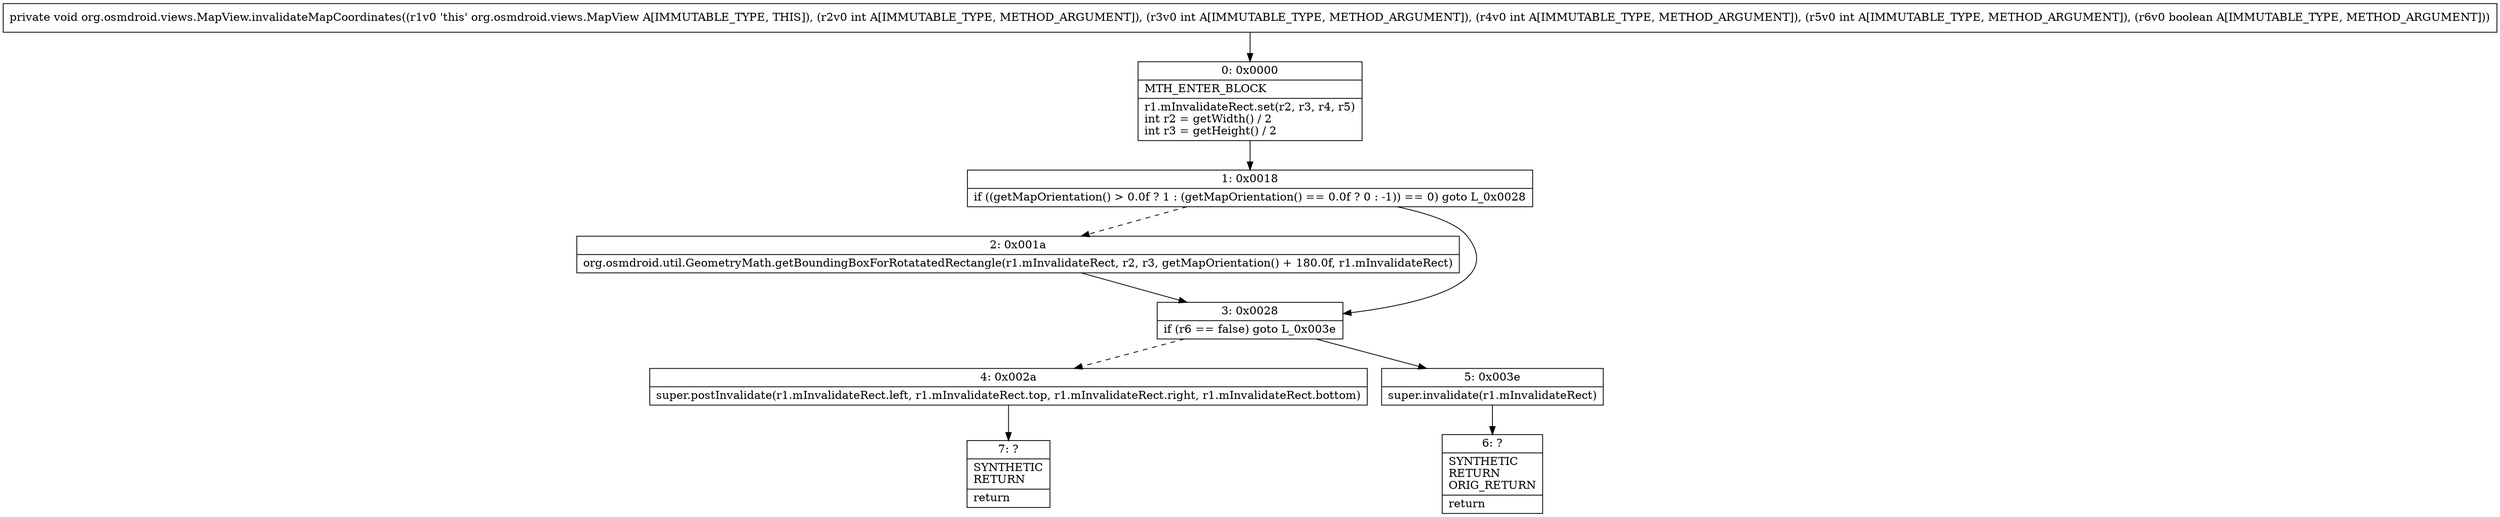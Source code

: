 digraph "CFG fororg.osmdroid.views.MapView.invalidateMapCoordinates(IIIIZ)V" {
Node_0 [shape=record,label="{0\:\ 0x0000|MTH_ENTER_BLOCK\l|r1.mInvalidateRect.set(r2, r3, r4, r5)\lint r2 = getWidth() \/ 2\lint r3 = getHeight() \/ 2\l}"];
Node_1 [shape=record,label="{1\:\ 0x0018|if ((getMapOrientation() \> 0.0f ? 1 : (getMapOrientation() == 0.0f ? 0 : \-1)) == 0) goto L_0x0028\l}"];
Node_2 [shape=record,label="{2\:\ 0x001a|org.osmdroid.util.GeometryMath.getBoundingBoxForRotatatedRectangle(r1.mInvalidateRect, r2, r3, getMapOrientation() + 180.0f, r1.mInvalidateRect)\l}"];
Node_3 [shape=record,label="{3\:\ 0x0028|if (r6 == false) goto L_0x003e\l}"];
Node_4 [shape=record,label="{4\:\ 0x002a|super.postInvalidate(r1.mInvalidateRect.left, r1.mInvalidateRect.top, r1.mInvalidateRect.right, r1.mInvalidateRect.bottom)\l}"];
Node_5 [shape=record,label="{5\:\ 0x003e|super.invalidate(r1.mInvalidateRect)\l}"];
Node_6 [shape=record,label="{6\:\ ?|SYNTHETIC\lRETURN\lORIG_RETURN\l|return\l}"];
Node_7 [shape=record,label="{7\:\ ?|SYNTHETIC\lRETURN\l|return\l}"];
MethodNode[shape=record,label="{private void org.osmdroid.views.MapView.invalidateMapCoordinates((r1v0 'this' org.osmdroid.views.MapView A[IMMUTABLE_TYPE, THIS]), (r2v0 int A[IMMUTABLE_TYPE, METHOD_ARGUMENT]), (r3v0 int A[IMMUTABLE_TYPE, METHOD_ARGUMENT]), (r4v0 int A[IMMUTABLE_TYPE, METHOD_ARGUMENT]), (r5v0 int A[IMMUTABLE_TYPE, METHOD_ARGUMENT]), (r6v0 boolean A[IMMUTABLE_TYPE, METHOD_ARGUMENT])) }"];
MethodNode -> Node_0;
Node_0 -> Node_1;
Node_1 -> Node_2[style=dashed];
Node_1 -> Node_3;
Node_2 -> Node_3;
Node_3 -> Node_4[style=dashed];
Node_3 -> Node_5;
Node_4 -> Node_7;
Node_5 -> Node_6;
}

